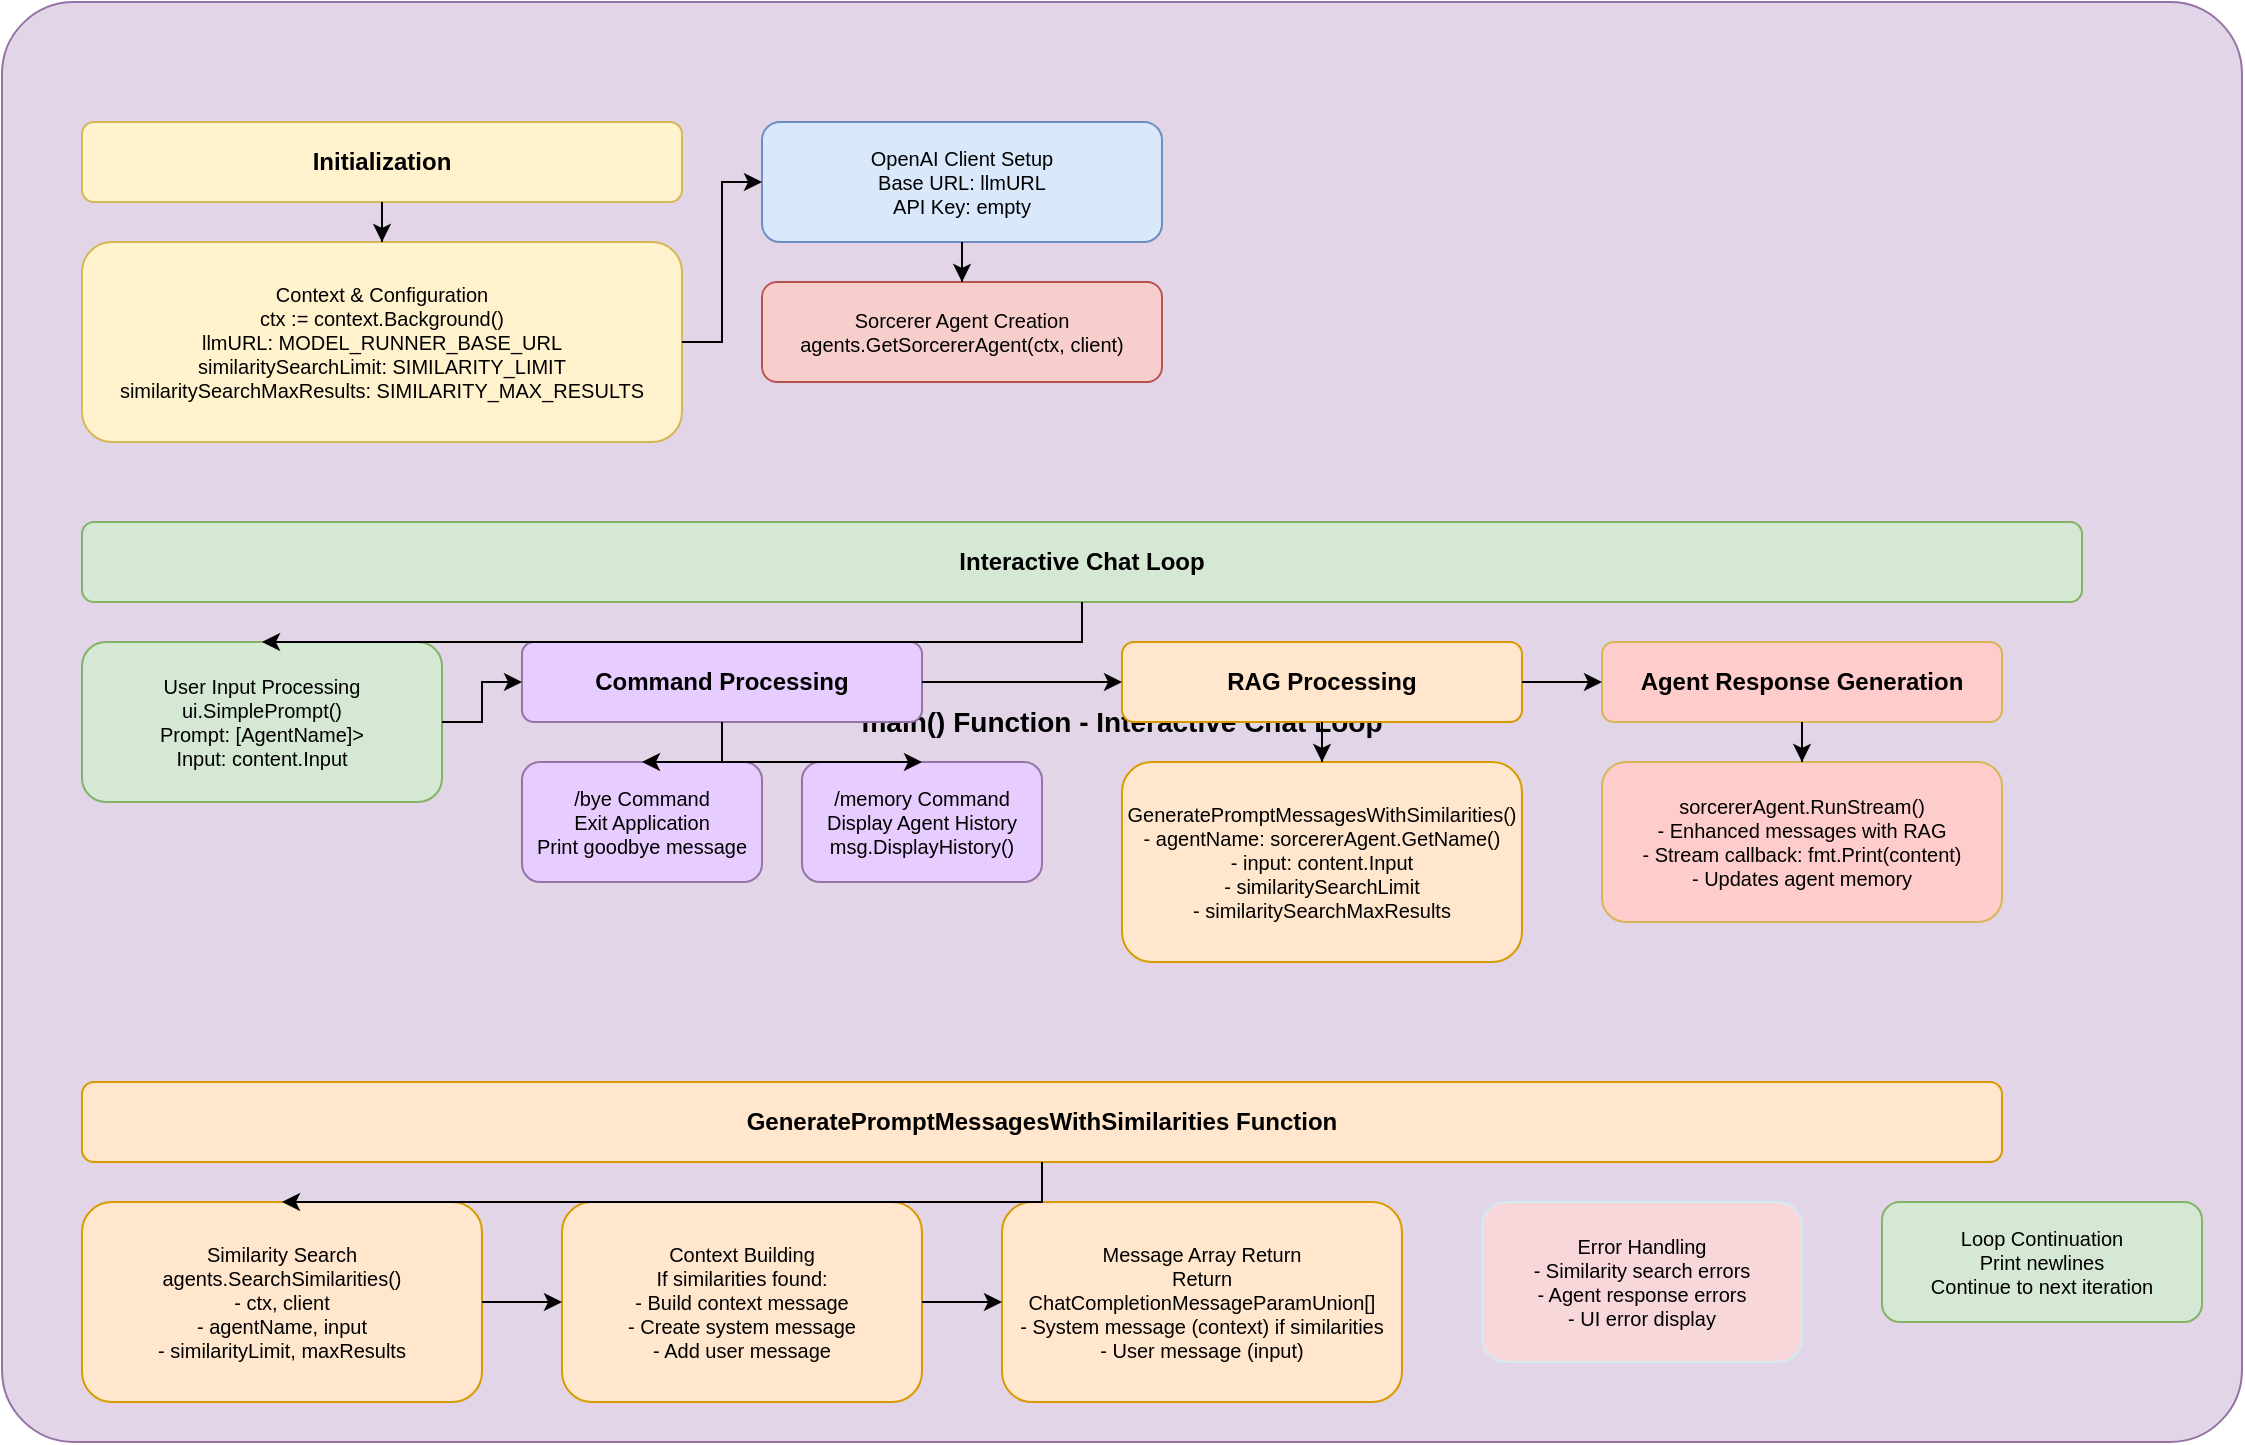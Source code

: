 <mxfile>
    <diagram name="Elara Sorcerer Agent Architecture" id="elara-sorcerer-architecture">
        <mxGraphModel dx="690" dy="449" grid="1" gridSize="10" guides="1" tooltips="1" connect="1" arrows="1" fold="1" page="1" pageScale="1" pageWidth="1200" pageHeight="800" math="0" shadow="0">
            <root>
                <mxCell id="0"/>
                <mxCell id="1" parent="0"/>
                <mxCell id="main-container" value="main() Function - Interactive Chat Loop" style="rounded=1;whiteSpace=wrap;html=1;fillColor=#e1d5e7;strokeColor=#9673a6;fontSize=14;fontStyle=1;arcSize=5;" parent="1" vertex="1">
                    <mxGeometry x="40" y="40" width="1120" height="720" as="geometry"/>
                </mxCell>
                <mxCell id="init-section" value="Initialization" style="rounded=1;whiteSpace=wrap;html=1;fillColor=#fff2cc;strokeColor=#d6b656;fontSize=12;fontStyle=1;" parent="1" vertex="1">
                    <mxGeometry x="80" y="100" width="300" height="40" as="geometry"/>
                </mxCell>
                <mxCell id="context-config" value="Context &amp; Configuration&#xa;ctx := context.Background()&#xa;llmURL: MODEL_RUNNER_BASE_URL&#xa;similaritySearchLimit: SIMILARITY_LIMIT&#xa;similaritySearchMaxResults: SIMILARITY_MAX_RESULTS" style="rounded=1;whiteSpace=wrap;html=1;fillColor=#fff2cc;strokeColor=#d6b656;fontSize=10;" parent="1" vertex="1">
                    <mxGeometry x="80" y="160" width="300" height="100" as="geometry"/>
                </mxCell>
                <mxCell id="openai-client" value="OpenAI Client Setup&#xa;Base URL: llmURL&#xa;API Key: empty" style="rounded=1;whiteSpace=wrap;html=1;fillColor=#dae8fc;strokeColor=#6c8ebf;fontSize=10;" parent="1" vertex="1">
                    <mxGeometry x="420" y="100" width="200" height="60" as="geometry"/>
                </mxCell>
                <mxCell id="sorcerer-agent" value="Sorcerer Agent Creation&#xa;agents.GetSorcererAgent(ctx, client)" style="rounded=1;whiteSpace=wrap;html=1;fillColor=#f8cecc;strokeColor=#b85450;fontSize=10;" parent="1" vertex="1">
                    <mxGeometry x="420" y="180" width="200" height="50" as="geometry"/>
                </mxCell>
                <mxCell id="main-loop" value="Interactive Chat Loop" style="rounded=1;whiteSpace=wrap;html=1;fillColor=#d5e8d4;strokeColor=#82b366;fontSize=12;fontStyle=1;" parent="1" vertex="1">
                    <mxGeometry x="80" y="300" width="1000" height="40" as="geometry"/>
                </mxCell>
                <mxCell id="user-input" value="User Input Processing&#xa;ui.SimplePrompt()&#xa;Prompt: [AgentName]&gt;&#xa;Input: content.Input" style="rounded=1;whiteSpace=wrap;html=1;fillColor=#d5e8d4;strokeColor=#82b366;fontSize=10;" parent="1" vertex="1">
                    <mxGeometry x="80" y="360" width="180" height="80" as="geometry"/>
                </mxCell>
                <mxCell id="command-processing" value="Command Processing" style="rounded=1;whiteSpace=wrap;html=1;fillColor=#e6ccff;strokeColor=#9673a6;fontSize=12;fontStyle=1;" parent="1" vertex="1">
                    <mxGeometry x="300" y="360" width="200" height="40" as="geometry"/>
                </mxCell>
                <mxCell id="bye-command" value="/bye Command&#xa;Exit Application&#xa;Print goodbye message" style="rounded=1;whiteSpace=wrap;html=1;fillColor=#e6ccff;strokeColor=#9673a6;fontSize=10;" parent="1" vertex="1">
                    <mxGeometry x="300" y="420" width="120" height="60" as="geometry"/>
                </mxCell>
                <mxCell id="memory-command" value="/memory Command&#xa;Display Agent History&#xa;msg.DisplayHistory()" style="rounded=1;whiteSpace=wrap;html=1;fillColor=#e6ccff;strokeColor=#9673a6;fontSize=10;" parent="1" vertex="1">
                    <mxGeometry x="440" y="420" width="120" height="60" as="geometry"/>
                </mxCell>
                <mxCell id="rag-processing" value="RAG Processing" style="rounded=1;whiteSpace=wrap;html=1;fillColor=#ffe6cc;strokeColor=#d79b00;fontSize=12;fontStyle=1;" parent="1" vertex="1">
                    <mxGeometry x="600" y="360" width="200" height="40" as="geometry"/>
                </mxCell>
                <mxCell id="rag-function" value="GeneratePromptMessagesWithSimilarities()&#xa;- agentName: sorcererAgent.GetName()&#xa;- input: content.Input&#xa;- similaritySearchLimit&#xa;- similaritySearchMaxResults" style="rounded=1;whiteSpace=wrap;html=1;fillColor=#ffe6cc;strokeColor=#d79b00;fontSize=10;" parent="1" vertex="1">
                    <mxGeometry x="600" y="420" width="200" height="100" as="geometry"/>
                </mxCell>
                <mxCell id="agent-response" value="Agent Response Generation" style="rounded=1;whiteSpace=wrap;html=1;fillColor=#ffcccc;strokeColor=#d6b656;fontSize=12;fontStyle=1;" parent="1" vertex="1">
                    <mxGeometry x="840" y="360" width="200" height="40" as="geometry"/>
                </mxCell>
                <mxCell id="streaming-response" value="sorcererAgent.RunStream()&#xa;- Enhanced messages with RAG&#xa;- Stream callback: fmt.Print(content)&#xa;- Updates agent memory" style="rounded=1;whiteSpace=wrap;html=1;fillColor=#ffcccc;strokeColor=#d6b656;fontSize=10;" parent="1" vertex="1">
                    <mxGeometry x="840" y="420" width="200" height="80" as="geometry"/>
                </mxCell>
                <mxCell id="rag-details-section" value="GeneratePromptMessagesWithSimilarities Function" style="rounded=1;whiteSpace=wrap;html=1;fillColor=#ffe6cc;strokeColor=#d79b00;fontSize=12;fontStyle=1;" parent="1" vertex="1">
                    <mxGeometry x="80" y="580" width="960" height="40" as="geometry"/>
                </mxCell>
                <mxCell id="search-step" value="Similarity Search&#xa;agents.SearchSimilarities()&#xa;- ctx, client&#xa;- agentName, input&#xa;- similarityLimit, maxResults" style="rounded=1;whiteSpace=wrap;html=1;fillColor=#ffe6cc;strokeColor=#d79b00;fontSize=10;" parent="1" vertex="1">
                    <mxGeometry x="80" y="640" width="200" height="100" as="geometry"/>
                </mxCell>
                <mxCell id="context-building" value="Context Building&#xa;If similarities found:&#xa;- Build context message&#xa;- Create system message&#xa;- Add user message" style="rounded=1;whiteSpace=wrap;html=1;fillColor=#ffe6cc;strokeColor=#d79b00;fontSize=10;" parent="1" vertex="1">
                    <mxGeometry x="320" y="640" width="180" height="100" as="geometry"/>
                </mxCell>
                <mxCell id="message-return" value="Message Array Return&#xa;Return ChatCompletionMessageParamUnion[]&#xa;- System message (context) if similarities&#xa;- User message (input)" style="rounded=1;whiteSpace=wrap;html=1;fillColor=#ffe6cc;strokeColor=#d79b00;fontSize=10;" parent="1" vertex="1">
                    <mxGeometry x="540" y="640" width="200" height="100" as="geometry"/>
                </mxCell>
                <mxCell id="error-handling" value="Error Handling&#xa;- Similarity search errors&#xa;- Agent response errors&#xa;- UI error display" style="rounded=1;whiteSpace=wrap;html=1;fillColor=#f8d7da;strokeColor=#d1ecf1;fontSize=10;" parent="1" vertex="1">
                    <mxGeometry x="780" y="640" width="160" height="80" as="geometry"/>
                </mxCell>
                <mxCell id="loop-continuation" value="Loop Continuation&#xa;Print newlines&#xa;Continue to next iteration" style="rounded=1;whiteSpace=wrap;html=1;fillColor=#d5e8d4;strokeColor=#82b366;fontSize=10;" parent="1" vertex="1">
                    <mxGeometry x="980" y="640" width="160" height="60" as="geometry"/>
                </mxCell>
                <mxCell id="arrow1" style="edgeStyle=orthogonalEdgeStyle;rounded=0;orthogonalLoop=1;jettySize=auto;html=1;" parent="1" source="init-section" target="context-config" edge="1">
                    <mxGeometry relative="1" as="geometry"/>
                </mxCell>
                <mxCell id="arrow2" style="edgeStyle=orthogonalEdgeStyle;rounded=0;orthogonalLoop=1;jettySize=auto;html=1;" parent="1" source="context-config" target="openai-client" edge="1">
                    <mxGeometry relative="1" as="geometry"/>
                </mxCell>
                <mxCell id="arrow3" style="edgeStyle=orthogonalEdgeStyle;rounded=0;orthogonalLoop=1;jettySize=auto;html=1;" parent="1" source="openai-client" target="sorcerer-agent" edge="1">
                    <mxGeometry relative="1" as="geometry"/>
                </mxCell>
                <mxCell id="arrow4" style="edgeStyle=orthogonalEdgeStyle;rounded=0;orthogonalLoop=1;jettySize=auto;html=1;" parent="1" source="main-loop" target="user-input" edge="1">
                    <mxGeometry relative="1" as="geometry"/>
                </mxCell>
                <mxCell id="arrow5" style="edgeStyle=orthogonalEdgeStyle;rounded=0;orthogonalLoop=1;jettySize=auto;html=1;" parent="1" source="user-input" target="command-processing" edge="1">
                    <mxGeometry relative="1" as="geometry"/>
                </mxCell>
                <mxCell id="arrow6" style="edgeStyle=orthogonalEdgeStyle;rounded=0;orthogonalLoop=1;jettySize=auto;html=1;" parent="1" source="command-processing" target="bye-command" edge="1">
                    <mxGeometry relative="1" as="geometry"/>
                </mxCell>
                <mxCell id="arrow7" style="edgeStyle=orthogonalEdgeStyle;rounded=0;orthogonalLoop=1;jettySize=auto;html=1;" parent="1" source="command-processing" target="memory-command" edge="1">
                    <mxGeometry relative="1" as="geometry"/>
                </mxCell>
                <mxCell id="arrow8" style="edgeStyle=orthogonalEdgeStyle;rounded=0;orthogonalLoop=1;jettySize=auto;html=1;" parent="1" source="command-processing" target="rag-processing" edge="1">
                    <mxGeometry relative="1" as="geometry"/>
                </mxCell>
                <mxCell id="arrow9" style="edgeStyle=orthogonalEdgeStyle;rounded=0;orthogonalLoop=1;jettySize=auto;html=1;" parent="1" source="rag-processing" target="rag-function" edge="1">
                    <mxGeometry relative="1" as="geometry"/>
                </mxCell>
                <mxCell id="arrow10" style="edgeStyle=orthogonalEdgeStyle;rounded=0;orthogonalLoop=1;jettySize=auto;html=1;" parent="1" source="rag-processing" target="agent-response" edge="1">
                    <mxGeometry relative="1" as="geometry"/>
                </mxCell>
                <mxCell id="arrow11" style="edgeStyle=orthogonalEdgeStyle;rounded=0;orthogonalLoop=1;jettySize=auto;html=1;" parent="1" source="agent-response" target="streaming-response" edge="1">
                    <mxGeometry relative="1" as="geometry"/>
                </mxCell>
                <mxCell id="arrow12" style="edgeStyle=orthogonalEdgeStyle;rounded=0;orthogonalLoop=1;jettySize=auto;html=1;" parent="1" source="rag-details-section" target="search-step" edge="1">
                    <mxGeometry relative="1" as="geometry"/>
                </mxCell>
                <mxCell id="arrow13" style="edgeStyle=orthogonalEdgeStyle;rounded=0;orthogonalLoop=1;jettySize=auto;html=1;" parent="1" source="search-step" target="context-building" edge="1">
                    <mxGeometry relative="1" as="geometry"/>
                </mxCell>
                <mxCell id="arrow14" style="edgeStyle=orthogonalEdgeStyle;rounded=0;orthogonalLoop=1;jettySize=auto;html=1;" parent="1" source="context-building" target="message-return" edge="1">
                    <mxGeometry relative="1" as="geometry"/>
                </mxCell>
            </root>
        </mxGraphModel>
    </diagram>
</mxfile>